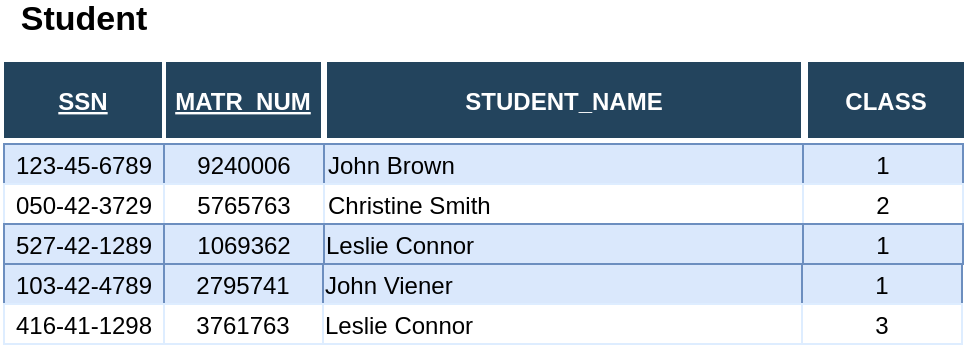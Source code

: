 <mxfile version="12.2.2" type="device" pages="1"><diagram name="Page-1" id="8378b5f6-a2b2-b727-a746-972ab9d02e00"><mxGraphModel dx="932" dy="597" grid="1" gridSize="10" guides="1" tooltips="1" connect="0" arrows="1" fold="1" page="1" pageScale="1.5" pageWidth="1169" pageHeight="827" background="#ffffff" math="0" shadow="0"><root><mxCell id="0"/><mxCell id="1" parent="0"/><mxCell id="mhiVVHJ8IdxQYgoJ9508-118" value="John Brown" style="align=left;strokeColor=#6c8ebf;fillColor=#dae8fc;" parent="1" vertex="1"><mxGeometry x="211" y="102" width="263" height="20" as="geometry"/></mxCell><mxCell id="mhiVVHJ8IdxQYgoJ9508-122" value="Christine Smith" style="align=left;strokeColor=#DEEDFF" parent="1" vertex="1"><mxGeometry x="211" y="122" width="263" height="20" as="geometry"/></mxCell><mxCell id="mhiVVHJ8IdxQYgoJ9508-130" value="Leslie Connor" style="align=left;strokeColor=#6c8ebf;fillColor=#dae8fc;" parent="1" vertex="1"><mxGeometry x="210" y="142" width="264" height="20" as="geometry"/></mxCell><mxCell id="mhiVVHJ8IdxQYgoJ9508-134" value="STUDENT_NAME" style="fillColor=#23445D;strokeColor=#FFFFFF;strokeWidth=2;fontColor=#FFFFFF;fontStyle=1" parent="1" vertex="1"><mxGeometry x="211.5" y="60" width="239" height="40" as="geometry"/></mxCell><mxCell id="mhiVVHJ8IdxQYgoJ9508-138" value="1" style="fillColor=#dae8fc;strokeColor=#6c8ebf;" parent="1" vertex="1"><mxGeometry x="450.5" y="102" width="80.0" height="20" as="geometry"/></mxCell><mxCell id="mhiVVHJ8IdxQYgoJ9508-139" value="2" style="strokeColor=#DEEDFF" parent="1" vertex="1"><mxGeometry x="450.5" y="122.0" width="80.0" height="20" as="geometry"/></mxCell><mxCell id="mhiVVHJ8IdxQYgoJ9508-141" value="1" style="strokeColor=#6c8ebf;fillColor=#dae8fc;" parent="1" vertex="1"><mxGeometry x="450.5" y="142.0" width="80.0" height="20" as="geometry"/></mxCell><mxCell id="mhiVVHJ8IdxQYgoJ9508-142" value="CLASS" style="fillColor=#23445D;strokeColor=#FFFFFF;strokeWidth=2;fontColor=#FFFFFF;fontStyle=1" parent="1" vertex="1"><mxGeometry x="452" y="60.0" width="80.0" height="40.0" as="geometry"/></mxCell><mxCell id="mhiVVHJ8IdxQYgoJ9508-144" value="9240006" style="strokeColor=#6c8ebf;fillColor=#dae8fc;" parent="1" vertex="1"><mxGeometry x="131.0" y="102" width="80.0" height="20" as="geometry"/></mxCell><mxCell id="mhiVVHJ8IdxQYgoJ9508-145" value="5765763" style="strokeColor=#DEEDFF" parent="1" vertex="1"><mxGeometry x="131.0" y="122.0" width="80.0" height="20" as="geometry"/></mxCell><mxCell id="mhiVVHJ8IdxQYgoJ9508-147" value="1069362" style="strokeColor=#6c8ebf;fillColor=#dae8fc;" parent="1" vertex="1"><mxGeometry x="131.0" y="142.0" width="80.0" height="20" as="geometry"/></mxCell><mxCell id="mhiVVHJ8IdxQYgoJ9508-148" value="MATR_NUM" style="fillColor=#23445D;strokeColor=#FFFFFF;strokeWidth=2;fontColor=#FFFFFF;fontStyle=5" parent="1" vertex="1"><mxGeometry x="130.5" y="60.0" width="80.0" height="40.0" as="geometry"/></mxCell><mxCell id="mhiVVHJ8IdxQYgoJ9508-158" value="Student" style="text;html=1;strokeColor=none;fillColor=none;align=center;verticalAlign=middle;whiteSpace=wrap;rounded=0;strokeWidth=3;fontStyle=1;fontSize=17;" parent="1" vertex="1"><mxGeometry x="70.5" y="30" width="40" height="20" as="geometry"/></mxCell><mxCell id="0Bqzr0rob_NZP33wimhm-1" value="John Viener" style="align=left;strokeColor=#6c8ebf;fillColor=#dae8fc;" parent="1" vertex="1"><mxGeometry x="209.5" y="162" width="264" height="20" as="geometry"/></mxCell><mxCell id="0Bqzr0rob_NZP33wimhm-2" value="1" style="strokeColor=#6c8ebf;fillColor=#dae8fc;" parent="1" vertex="1"><mxGeometry x="450.0" y="162.0" width="80.0" height="20" as="geometry"/></mxCell><mxCell id="0Bqzr0rob_NZP33wimhm-3" value="2795741" style="strokeColor=#6c8ebf;fillColor=#dae8fc;" parent="1" vertex="1"><mxGeometry x="130.5" y="162.0" width="80.0" height="20" as="geometry"/></mxCell><mxCell id="0Bqzr0rob_NZP33wimhm-4" value="Leslie Connor" style="align=left;strokeColor=#DEEDFF" parent="1" vertex="1"><mxGeometry x="209.5" y="182" width="264" height="20" as="geometry"/></mxCell><mxCell id="0Bqzr0rob_NZP33wimhm-5" value="3" style="strokeColor=#DEEDFF" parent="1" vertex="1"><mxGeometry x="450.0" y="182.0" width="80.0" height="20" as="geometry"/></mxCell><mxCell id="0Bqzr0rob_NZP33wimhm-6" value="3761763" style="strokeColor=#DEEDFF" parent="1" vertex="1"><mxGeometry x="130.5" y="182.0" width="80.0" height="20" as="geometry"/></mxCell><mxCell id="0Bqzr0rob_NZP33wimhm-7" value="123-45-6789" style="strokeColor=#6c8ebf;fillColor=#dae8fc;" parent="1" vertex="1"><mxGeometry x="51" y="102" width="80.0" height="20" as="geometry"/></mxCell><mxCell id="0Bqzr0rob_NZP33wimhm-8" value="050-42-3729" style="strokeColor=#DEEDFF" parent="1" vertex="1"><mxGeometry x="51" y="122.0" width="80.0" height="20" as="geometry"/></mxCell><mxCell id="0Bqzr0rob_NZP33wimhm-9" value="527-42-1289" style="strokeColor=#6c8ebf;fillColor=#dae8fc;" parent="1" vertex="1"><mxGeometry x="51" y="142.0" width="80.0" height="20" as="geometry"/></mxCell><mxCell id="0Bqzr0rob_NZP33wimhm-10" value="SSN" style="fillColor=#23445D;strokeColor=#FFFFFF;strokeWidth=2;fontColor=#FFFFFF;fontStyle=5" parent="1" vertex="1"><mxGeometry x="50" y="60" width="81" height="40" as="geometry"/></mxCell><mxCell id="0Bqzr0rob_NZP33wimhm-11" value="103-42-4789" style="strokeColor=#6c8ebf;fillColor=#dae8fc;" parent="1" vertex="1"><mxGeometry x="51" y="162.0" width="80.0" height="20" as="geometry"/></mxCell><mxCell id="0Bqzr0rob_NZP33wimhm-12" value="416-41-1298" style="strokeColor=#DEEDFF" parent="1" vertex="1"><mxGeometry x="51" y="182.0" width="80.0" height="20" as="geometry"/></mxCell></root></mxGraphModel></diagram></mxfile>